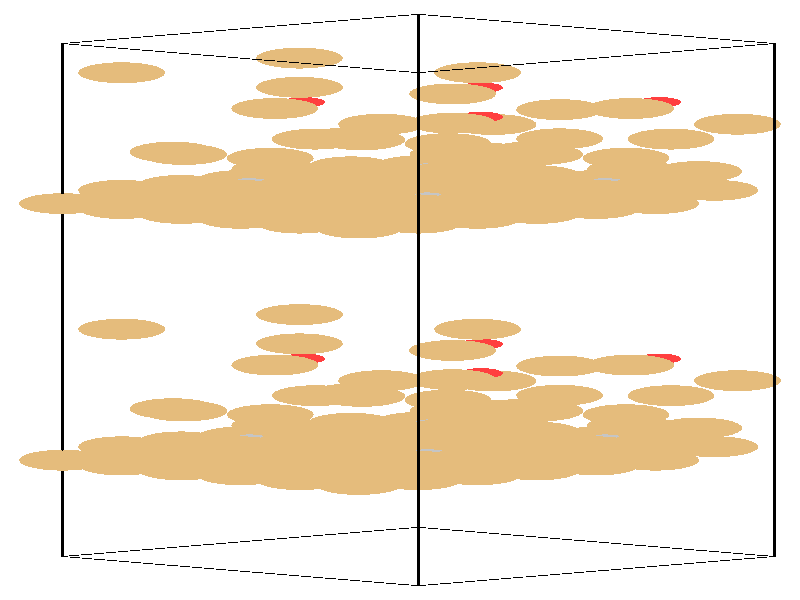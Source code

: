 #include "colors.inc"
#include "finish.inc"

global_settings {assumed_gamma 1 max_trace_level 6}
background {color White}
camera {orthographic
  right -24.35*x up 76.08*y
  direction 1.00*z
  location <0,0,50.00> look_at <0,0,0>}
light_source {<  2.00,   3.00,  40.00> color White
  area_light <0.70, 0, 0>, <0, 0.70, 0>, 3, 3
  adaptive 1 jitter}

#declare simple = finish {phong 0.7}
#declare pale = finish {ambient .5 diffuse .85 roughness .001 specular 0.200 }
#declare intermediate = finish {ambient 0.3 diffuse 0.6 specular 0.10 roughness 0.04 }
#declare vmd = finish {ambient .0 diffuse .65 phong 0.1 phong_size 40. specular 0.500 }
#declare jmol = finish {ambient .2 diffuse .6 specular 1 roughness .001 metallic}
#declare ase2 = finish {ambient 0.05 brilliance 3 diffuse 0.6 metallic specular 0.70 roughness 0.04 reflection 0.15}
#declare ase3 = finish {ambient .15 brilliance 2 diffuse .6 metallic specular 1. roughness .001 reflection .0}
#declare glass = finish {ambient .05 diffuse .3 specular 1. roughness .001}
#declare glass2 = finish {ambient .0 diffuse .3 specular 1. reflection .25 roughness .001}
#declare Rcell = 0.050;
#declare Rbond = 0.100;

#macro atom(LOC, R, COL, TRANS, FIN)
  sphere{LOC, R texture{pigment{color COL transmit TRANS} finish{FIN}}}
#end
#macro constrain(LOC, R, COL, TRANS FIN)
union{torus{R, Rcell rotate 45*z texture{pigment{color COL transmit TRANS} finish{FIN}}}
      torus{R, Rcell rotate -45*z texture{pigment{color COL transmit TRANS} finish{FIN}}}
      translate LOC}
#end

cylinder {<-10.27, -32.52, -33.83>, <  0.56, -36.23, -23.65>, Rcell pigment {Black}}
cylinder {<  0.56, -28.82, -44.00>, < 11.39, -32.52, -33.83>, Rcell pigment {Black}}
cylinder {<  0.56,  36.23, -20.33>, < 11.39,  32.52, -10.15>, Rcell pigment {Black}}
cylinder {<-10.27,  32.52, -10.15>, <  0.56,  28.82,   0.03>, Rcell pigment {Black}}
cylinder {<-10.27, -32.52, -33.83>, <  0.56, -28.82, -44.00>, Rcell pigment {Black}}
cylinder {<  0.56, -36.23, -23.65>, < 11.39, -32.52, -33.83>, Rcell pigment {Black}}
cylinder {<  0.56,  28.82,   0.03>, < 11.39,  32.52, -10.15>, Rcell pigment {Black}}
cylinder {<-10.27,  32.52, -10.15>, <  0.56,  36.23, -20.33>, Rcell pigment {Black}}
cylinder {<-10.27, -32.52, -33.83>, <-10.27,  32.52, -10.15>, Rcell pigment {Black}}
cylinder {<  0.56, -36.23, -23.65>, <  0.56,  28.82,   0.03>, Rcell pigment {Black}}
cylinder {< 11.39, -32.52, -33.83>, < 11.39,  32.52, -10.15>, Rcell pigment {Black}}
cylinder {<  0.56, -28.82, -44.00>, <  0.56,  36.23, -20.33>, Rcell pigment {Black}}
atom(<-10.27, -20.31, -29.38>, 1.32, rgb <0.78, 0.50, 0.20>, 0.0, ase3) // #0 
atom(< -8.47, -20.92, -27.68>, 1.32, rgb <0.78, 0.50, 0.20>, 0.0, ase3) // #1 
atom(< -6.66, -21.54, -25.99>, 1.32, rgb <0.78, 0.50, 0.20>, 0.0, ase3) // #2 
atom(< -8.47, -19.69, -31.08>, 1.32, rgb <0.78, 0.50, 0.20>, 0.0, ase3) // #3 
atom(< -6.66, -20.31, -29.38>, 1.32, rgb <0.78, 0.50, 0.20>, 0.0, ase3) // #4 
atom(< -4.86, -20.92, -27.68>, 1.32, rgb <0.78, 0.50, 0.20>, 0.0, ase3) // #5 
atom(< -6.66, -19.07, -32.77>, 1.32, rgb <0.78, 0.50, 0.20>, 0.0, ase3) // #6 
atom(< -4.86, -19.69, -31.08>, 1.32, rgb <0.78, 0.50, 0.20>, 0.0, ase3) // #7 
atom(< -3.05, -20.31, -29.38>, 1.32, rgb <0.78, 0.50, 0.20>, 0.0, ase3) // #8 
atom(< -8.47, -18.61, -28.76>, 1.32, rgb <0.78, 0.50, 0.20>, 0.0, ase3) // #9 
atom(< -6.66, -19.23, -27.07>, 1.32, rgb <0.78, 0.50, 0.20>, 0.0, ase3) // #10 
atom(< -4.86, -19.85, -25.37>, 1.32, rgb <0.78, 0.50, 0.20>, 0.0, ase3) // #11 
atom(< -6.66, -17.99, -30.46>, 1.32, rgb <0.78, 0.50, 0.20>, 0.0, ase3) // #12 
atom(< -4.86, -18.61, -28.76>, 1.32, rgb <0.78, 0.50, 0.20>, 0.0, ase3) // #13 
atom(< -3.05, -19.23, -27.07>, 1.32, rgb <0.78, 0.50, 0.20>, 0.0, ase3) // #14 
atom(< -4.86, -17.38, -32.15>, 1.32, rgb <0.78, 0.50, 0.20>, 0.0, ase3) // #15 
atom(< -3.05, -17.99, -30.46>, 1.32, rgb <0.78, 0.50, 0.20>, 0.0, ase3) // #16 
atom(< -1.25, -18.61, -28.76>, 1.32, rgb <0.78, 0.50, 0.20>, 0.0, ase3) // #17 
atom(<  7.02,  -8.25, -21.09>, 1.32, rgb <0.78, 0.50, 0.20>, 0.0, ase3) // #18 
atom(< -1.16, -12.22, -35.86>, 1.32, rgb <0.78, 0.50, 0.20>, 0.0, ase3) // #19 
atom(<  3.68, -14.38, -33.70>, 1.32, rgb <0.78, 0.50, 0.20>, 0.0, ase3) // #20 
atom(< 10.27, -10.23, -26.55>, 1.32, rgb <0.78, 0.50, 0.20>, 0.0, ase3) // #21 
atom(< -6.91, -13.78, -27.34>, 1.32, rgb <0.78, 0.50, 0.20>, 0.0, ase3) // #22 
atom(< -3.81, -15.92, -25.32>, 1.32, rgb <0.78, 0.50, 0.20>, 0.0, ase3) // #23 
atom(< -3.06,  -1.85, -27.45>, 1.32, rgb <0.78, 0.50, 0.20>, 0.0, ase3) // #24 
atom(< -3.95, -14.54, -28.51>, 1.32, rgb <0.78, 0.50, 0.20>, 0.0, ase3) // #25 
atom(< -2.58, -12.13, -23.12>, 1.32, rgb <0.78, 0.50, 0.20>, 0.0, ase3) // #26 
atom(< -2.94,  -7.45, -24.93>, 0.66, rgb <1.00, 0.05, 0.05>, 0.0, ase3) // #27 
atom(<  1.08, -15.86, -36.02>, 0.76, rgb <0.56, 0.56, 0.56>, 0.0, ase3) // #28 
atom(<-10.27,  12.22, -17.54>, 1.32, rgb <0.78, 0.50, 0.20>, 0.0, ase3) // #29 
atom(< -8.47,  11.60, -15.85>, 1.32, rgb <0.78, 0.50, 0.20>, 0.0, ase3) // #30 
atom(< -6.66,  10.98, -14.15>, 1.32, rgb <0.78, 0.50, 0.20>, 0.0, ase3) // #31 
atom(< -8.47,  12.83, -19.24>, 1.32, rgb <0.78, 0.50, 0.20>, 0.0, ase3) // #32 
atom(< -6.66,  12.22, -17.54>, 1.32, rgb <0.78, 0.50, 0.20>, 0.0, ase3) // #33 
atom(< -4.86,  11.60, -15.85>, 1.32, rgb <0.78, 0.50, 0.20>, 0.0, ase3) // #34 
atom(< -6.66,  13.45, -20.93>, 1.32, rgb <0.78, 0.50, 0.20>, 0.0, ase3) // #35 
atom(< -4.86,  12.83, -19.24>, 1.32, rgb <0.78, 0.50, 0.20>, 0.0, ase3) // #36 
atom(< -3.05,  12.22, -17.54>, 1.32, rgb <0.78, 0.50, 0.20>, 0.0, ase3) // #37 
atom(< -8.47,  13.91, -16.92>, 1.32, rgb <0.78, 0.50, 0.20>, 0.0, ase3) // #38 
atom(< -6.66,  13.29, -15.23>, 1.32, rgb <0.78, 0.50, 0.20>, 0.0, ase3) // #39 
atom(< -4.86,  12.68, -13.53>, 1.32, rgb <0.78, 0.50, 0.20>, 0.0, ase3) // #40 
atom(< -6.66,  14.53, -18.62>, 1.32, rgb <0.78, 0.50, 0.20>, 0.0, ase3) // #41 
atom(< -4.86,  13.91, -16.92>, 1.32, rgb <0.78, 0.50, 0.20>, 0.0, ase3) // #42 
atom(< -3.05,  13.29, -15.23>, 1.32, rgb <0.78, 0.50, 0.20>, 0.0, ase3) // #43 
atom(< -4.86,  15.15, -20.32>, 1.32, rgb <0.78, 0.50, 0.20>, 0.0, ase3) // #44 
atom(< -3.05,  14.53, -18.62>, 1.32, rgb <0.78, 0.50, 0.20>, 0.0, ase3) // #45 
atom(< -1.25,  13.91, -16.92>, 1.32, rgb <0.78, 0.50, 0.20>, 0.0, ase3) // #46 
atom(<  7.02,  24.28,  -9.25>, 1.32, rgb <0.78, 0.50, 0.20>, 0.0, ase3) // #47 
atom(< -1.16,  20.31, -24.02>, 1.32, rgb <0.78, 0.50, 0.20>, 0.0, ase3) // #48 
atom(<  3.68,  18.14, -21.86>, 1.32, rgb <0.78, 0.50, 0.20>, 0.0, ase3) // #49 
atom(< 10.27,  22.29, -14.71>, 1.32, rgb <0.78, 0.50, 0.20>, 0.0, ase3) // #50 
atom(< -6.91,  18.75, -15.51>, 1.32, rgb <0.78, 0.50, 0.20>, 0.0, ase3) // #51 
atom(< -3.81,  16.60, -13.48>, 1.32, rgb <0.78, 0.50, 0.20>, 0.0, ase3) // #52 
atom(< -3.06,  30.67, -15.61>, 1.32, rgb <0.78, 0.50, 0.20>, 0.0, ase3) // #53 
atom(< -3.95,  17.98, -16.68>, 1.32, rgb <0.78, 0.50, 0.20>, 0.0, ase3) // #54 
atom(< -2.58,  20.40, -11.29>, 1.32, rgb <0.78, 0.50, 0.20>, 0.0, ase3) // #55 
atom(< -2.94,  25.07, -13.09>, 0.66, rgb <1.00, 0.05, 0.05>, 0.0, ase3) // #56 
atom(<  1.08,  16.66, -24.18>, 0.76, rgb <0.56, 0.56, 0.56>, 0.0, ase3) // #57 
atom(< -4.86, -18.45, -34.47>, 1.32, rgb <0.78, 0.50, 0.20>, 0.0, ase3) // #58 
atom(< -3.05, -19.07, -32.77>, 1.32, rgb <0.78, 0.50, 0.20>, 0.0, ase3) // #59 
atom(< -1.25, -19.69, -31.08>, 1.32, rgb <0.78, 0.50, 0.20>, 0.0, ase3) // #60 
atom(< -3.05, -17.84, -36.16>, 1.32, rgb <0.78, 0.50, 0.20>, 0.0, ase3) // #61 
atom(< -1.25, -18.45, -34.47>, 1.32, rgb <0.78, 0.50, 0.20>, 0.0, ase3) // #62 
atom(<  0.56, -19.07, -32.77>, 1.32, rgb <0.78, 0.50, 0.20>, 0.0, ase3) // #63 
atom(< -1.25, -17.22, -37.86>, 1.32, rgb <0.78, 0.50, 0.20>, 0.0, ase3) // #64 
atom(<  0.56, -17.84, -36.16>, 1.32, rgb <0.78, 0.50, 0.20>, 0.0, ase3) // #65 
atom(<  2.36, -18.45, -34.47>, 1.32, rgb <0.78, 0.50, 0.20>, 0.0, ase3) // #66 
atom(< -3.05, -16.76, -33.85>, 1.32, rgb <0.78, 0.50, 0.20>, 0.0, ase3) // #67 
atom(< -1.25, -17.38, -32.15>, 1.32, rgb <0.78, 0.50, 0.20>, 0.0, ase3) // #68 
atom(<  0.56, -17.99, -30.46>, 1.32, rgb <0.78, 0.50, 0.20>, 0.0, ase3) // #69 
atom(< -1.25, -16.14, -35.55>, 1.32, rgb <0.78, 0.50, 0.20>, 0.0, ase3) // #70 
atom(<  0.56, -16.76, -33.85>, 1.32, rgb <0.78, 0.50, 0.20>, 0.0, ase3) // #71 
atom(<  2.36, -17.38, -32.15>, 1.32, rgb <0.78, 0.50, 0.20>, 0.0, ase3) // #72 
atom(<  0.56, -15.52, -37.24>, 1.32, rgb <0.78, 0.50, 0.20>, 0.0, ase3) // #73 
atom(<  2.36, -16.14, -35.55>, 1.32, rgb <0.78, 0.50, 0.20>, 0.0, ase3) // #74 
atom(<  4.17, -16.76, -33.85>, 1.32, rgb <0.78, 0.50, 0.20>, 0.0, ase3) // #75 
atom(<  1.60, -10.10, -16.00>, 1.32, rgb <0.78, 0.50, 0.20>, 0.0, ase3) // #76 
atom(< -6.58, -14.07, -30.77>, 1.32, rgb <0.78, 0.50, 0.20>, 0.0, ase3) // #77 
atom(< -1.74, -16.23, -28.61>, 1.32, rgb <0.78, 0.50, 0.20>, 0.0, ase3) // #78 
atom(<  4.86, -12.08, -21.46>, 1.32, rgb <0.78, 0.50, 0.20>, 0.0, ase3) // #79 
atom(< -1.49, -11.93, -32.43>, 1.32, rgb <0.78, 0.50, 0.20>, 0.0, ase3) // #80 
atom(<  1.61, -14.07, -30.41>, 1.32, rgb <0.78, 0.50, 0.20>, 0.0, ase3) // #81 
atom(< -8.47,  -3.70, -22.36>, 1.32, rgb <0.78, 0.50, 0.20>, 0.0, ase3) // #82 
atom(<  1.46, -12.69, -33.60>, 1.32, rgb <0.78, 0.50, 0.20>, 0.0, ase3) // #83 
atom(<  2.83, -10.27, -28.21>, 1.32, rgb <0.78, 0.50, 0.20>, 0.0, ase3) // #84 
atom(<  2.47,  -5.60, -30.02>, 0.66, rgb <1.00, 0.05, 0.05>, 0.0, ase3) // #85 
atom(< -4.33, -17.72, -30.93>, 0.76, rgb <0.56, 0.56, 0.56>, 0.0, ase3) // #86 
atom(< -4.86,  14.07, -22.63>, 1.32, rgb <0.78, 0.50, 0.20>, 0.0, ase3) // #87 
atom(< -3.05,  13.45, -20.93>, 1.32, rgb <0.78, 0.50, 0.20>, 0.0, ase3) // #88 
atom(< -1.25,  12.83, -19.24>, 1.32, rgb <0.78, 0.50, 0.20>, 0.0, ase3) // #89 
atom(< -3.05,  14.69, -24.33>, 1.32, rgb <0.78, 0.50, 0.20>, 0.0, ase3) // #90 
atom(< -1.25,  14.07, -22.63>, 1.32, rgb <0.78, 0.50, 0.20>, 0.0, ase3) // #91 
atom(<  0.56,  13.45, -20.93>, 1.32, rgb <0.78, 0.50, 0.20>, 0.0, ase3) // #92 
atom(< -1.25,  15.30, -26.02>, 1.32, rgb <0.78, 0.50, 0.20>, 0.0, ase3) // #93 
atom(<  0.56,  14.69, -24.33>, 1.32, rgb <0.78, 0.50, 0.20>, 0.0, ase3) // #94 
atom(<  2.36,  14.07, -22.63>, 1.32, rgb <0.78, 0.50, 0.20>, 0.0, ase3) // #95 
atom(< -3.05,  15.76, -22.01>, 1.32, rgb <0.78, 0.50, 0.20>, 0.0, ase3) // #96 
atom(< -1.25,  15.15, -20.32>, 1.32, rgb <0.78, 0.50, 0.20>, 0.0, ase3) // #97 
atom(<  0.56,  14.53, -18.62>, 1.32, rgb <0.78, 0.50, 0.20>, 0.0, ase3) // #98 
atom(< -1.25,  16.38, -23.71>, 1.32, rgb <0.78, 0.50, 0.20>, 0.0, ase3) // #99 
atom(<  0.56,  15.76, -22.01>, 1.32, rgb <0.78, 0.50, 0.20>, 0.0, ase3) // #100 
atom(<  2.36,  15.15, -20.32>, 1.32, rgb <0.78, 0.50, 0.20>, 0.0, ase3) // #101 
atom(<  0.56,  17.00, -25.41>, 1.32, rgb <0.78, 0.50, 0.20>, 0.0, ase3) // #102 
atom(<  2.36,  16.38, -23.71>, 1.32, rgb <0.78, 0.50, 0.20>, 0.0, ase3) // #103 
atom(<  4.17,  15.76, -22.01>, 1.32, rgb <0.78, 0.50, 0.20>, 0.0, ase3) // #104 
atom(<  1.60,  22.42,  -4.17>, 1.32, rgb <0.78, 0.50, 0.20>, 0.0, ase3) // #105 
atom(< -6.58,  18.45, -18.93>, 1.32, rgb <0.78, 0.50, 0.20>, 0.0, ase3) // #106 
atom(< -1.74,  16.29, -16.77>, 1.32, rgb <0.78, 0.50, 0.20>, 0.0, ase3) // #107 
atom(<  4.86,  20.44,  -9.62>, 1.32, rgb <0.78, 0.50, 0.20>, 0.0, ase3) // #108 
atom(< -1.49,  20.60, -20.60>, 1.32, rgb <0.78, 0.50, 0.20>, 0.0, ase3) // #109 
atom(<  1.61,  18.45, -18.57>, 1.32, rgb <0.78, 0.50, 0.20>, 0.0, ase3) // #110 
atom(< -8.47,  28.82, -10.52>, 1.32, rgb <0.78, 0.50, 0.20>, 0.0, ase3) // #111 
atom(<  1.46,  19.83, -21.77>, 1.32, rgb <0.78, 0.50, 0.20>, 0.0, ase3) // #112 
atom(<  2.83,  22.25, -16.37>, 1.32, rgb <0.78, 0.50, 0.20>, 0.0, ase3) // #113 
atom(<  2.47,  26.93, -18.18>, 0.66, rgb <1.00, 0.05, 0.05>, 0.0, ase3) // #114 
atom(< -4.33,  14.81, -19.10>, 0.76, rgb <0.56, 0.56, 0.56>, 0.0, ase3) // #115 
atom(< -4.86, -22.16, -24.29>, 1.32, rgb <0.78, 0.50, 0.20>, 0.0, ase3) // #116 
atom(< -3.05, -22.78, -22.59>, 1.32, rgb <0.78, 0.50, 0.20>, 0.0, ase3) // #117 
atom(< -1.25, -23.39, -20.90>, 1.32, rgb <0.78, 0.50, 0.20>, 0.0, ase3) // #118 
atom(< -3.05, -21.54, -25.99>, 1.32, rgb <0.78, 0.50, 0.20>, 0.0, ase3) // #119 
atom(< -1.25, -22.16, -24.29>, 1.32, rgb <0.78, 0.50, 0.20>, 0.0, ase3) // #120 
atom(<  0.56, -22.78, -22.59>, 1.32, rgb <0.78, 0.50, 0.20>, 0.0, ase3) // #121 
atom(< -1.25, -20.92, -27.68>, 1.32, rgb <0.78, 0.50, 0.20>, 0.0, ase3) // #122 
atom(<  0.56, -21.54, -25.99>, 1.32, rgb <0.78, 0.50, 0.20>, 0.0, ase3) // #123 
atom(<  2.36, -22.16, -24.29>, 1.32, rgb <0.78, 0.50, 0.20>, 0.0, ase3) // #124 
atom(< -3.05, -20.46, -23.67>, 1.32, rgb <0.78, 0.50, 0.20>, 0.0, ase3) // #125 
atom(< -1.25, -21.08, -21.98>, 1.32, rgb <0.78, 0.50, 0.20>, 0.0, ase3) // #126 
atom(<  0.56, -21.70, -20.28>, 1.32, rgb <0.78, 0.50, 0.20>, 0.0, ase3) // #127 
atom(< -1.25, -19.85, -25.37>, 1.32, rgb <0.78, 0.50, 0.20>, 0.0, ase3) // #128 
atom(<  0.56, -20.46, -23.67>, 1.32, rgb <0.78, 0.50, 0.20>, 0.0, ase3) // #129 
atom(<  2.36, -21.08, -21.98>, 1.32, rgb <0.78, 0.50, 0.20>, 0.0, ase3) // #130 
atom(<  0.56, -19.23, -27.07>, 1.32, rgb <0.78, 0.50, 0.20>, 0.0, ase3) // #131 
atom(<  2.36, -19.85, -25.37>, 1.32, rgb <0.78, 0.50, 0.20>, 0.0, ase3) // #132 
atom(<  4.17, -20.46, -23.67>, 1.32, rgb <0.78, 0.50, 0.20>, 0.0, ase3) // #133 
atom(<  1.60,  -6.40, -26.18>, 1.32, rgb <0.78, 0.50, 0.20>, 0.0, ase3) // #134 
atom(<  4.25, -14.07, -30.77>, 1.32, rgb <0.78, 0.50, 0.20>, 0.0, ase3) // #135 
atom(<  9.09, -16.23, -28.61>, 1.32, rgb <0.78, 0.50, 0.20>, 0.0, ase3) // #136 
atom(<  4.86,  -8.38, -31.64>, 1.32, rgb <0.78, 0.50, 0.20>, 0.0, ase3) // #137 
atom(< -1.49, -15.63, -22.26>, 1.32, rgb <0.78, 0.50, 0.20>, 0.0, ase3) // #138 
atom(<  1.61, -17.77, -20.23>, 1.32, rgb <0.78, 0.50, 0.20>, 0.0, ase3) // #139 
atom(<  2.36,  -3.70, -22.36>, 1.32, rgb <0.78, 0.50, 0.20>, 0.0, ase3) // #140 
atom(<  1.46, -16.40, -23.43>, 1.32, rgb <0.78, 0.50, 0.20>, 0.0, ase3) // #141 
atom(<  2.83, -13.98, -18.03>, 1.32, rgb <0.78, 0.50, 0.20>, 0.0, ase3) // #142 
atom(<  2.47,  -9.30, -19.84>, 0.66, rgb <1.00, 0.05, 0.05>, 0.0, ase3) // #143 
atom(<  6.50, -17.72, -30.93>, 0.76, rgb <0.56, 0.56, 0.56>, 0.0, ase3) // #144 
atom(< -4.86,  10.36, -12.45>, 1.32, rgb <0.78, 0.50, 0.20>, 0.0, ase3) // #145 
atom(< -3.05,   9.75, -10.76>, 1.32, rgb <0.78, 0.50, 0.20>, 0.0, ase3) // #146 
atom(< -1.25,   9.13,  -9.06>, 1.32, rgb <0.78, 0.50, 0.20>, 0.0, ase3) // #147 
atom(< -3.05,  10.98, -14.15>, 1.32, rgb <0.78, 0.50, 0.20>, 0.0, ase3) // #148 
atom(< -1.25,  10.36, -12.45>, 1.32, rgb <0.78, 0.50, 0.20>, 0.0, ase3) // #149 
atom(<  0.56,   9.75, -10.76>, 1.32, rgb <0.78, 0.50, 0.20>, 0.0, ase3) // #150 
atom(< -1.25,  11.60, -15.85>, 1.32, rgb <0.78, 0.50, 0.20>, 0.0, ase3) // #151 
atom(<  0.56,  10.98, -14.15>, 1.32, rgb <0.78, 0.50, 0.20>, 0.0, ase3) // #152 
atom(<  2.36,  10.36, -12.45>, 1.32, rgb <0.78, 0.50, 0.20>, 0.0, ase3) // #153 
atom(< -3.05,  12.06, -11.84>, 1.32, rgb <0.78, 0.50, 0.20>, 0.0, ase3) // #154 
atom(< -1.25,  11.44, -10.14>, 1.32, rgb <0.78, 0.50, 0.20>, 0.0, ase3) // #155 
atom(<  0.56,  10.83,  -8.44>, 1.32, rgb <0.78, 0.50, 0.20>, 0.0, ase3) // #156 
atom(< -1.25,  12.68, -13.53>, 1.32, rgb <0.78, 0.50, 0.20>, 0.0, ase3) // #157 
atom(<  0.56,  12.06, -11.84>, 1.32, rgb <0.78, 0.50, 0.20>, 0.0, ase3) // #158 
atom(<  2.36,  11.44, -10.14>, 1.32, rgb <0.78, 0.50, 0.20>, 0.0, ase3) // #159 
atom(<  0.56,  13.29, -15.23>, 1.32, rgb <0.78, 0.50, 0.20>, 0.0, ase3) // #160 
atom(<  2.36,  12.68, -13.53>, 1.32, rgb <0.78, 0.50, 0.20>, 0.0, ase3) // #161 
atom(<  4.17,  12.06, -11.84>, 1.32, rgb <0.78, 0.50, 0.20>, 0.0, ase3) // #162 
atom(<  1.60,  26.13, -14.34>, 1.32, rgb <0.78, 0.50, 0.20>, 0.0, ase3) // #163 
atom(<  4.25,  18.45, -18.93>, 1.32, rgb <0.78, 0.50, 0.20>, 0.0, ase3) // #164 
atom(<  9.09,  16.29, -16.77>, 1.32, rgb <0.78, 0.50, 0.20>, 0.0, ase3) // #165 
atom(<  4.86,  24.14, -19.80>, 1.32, rgb <0.78, 0.50, 0.20>, 0.0, ase3) // #166 
atom(< -1.49,  16.89, -10.42>, 1.32, rgb <0.78, 0.50, 0.20>, 0.0, ase3) // #167 
atom(<  1.61,  14.75,  -8.39>, 1.32, rgb <0.78, 0.50, 0.20>, 0.0, ase3) // #168 
atom(<  2.36,  28.82, -10.52>, 1.32, rgb <0.78, 0.50, 0.20>, 0.0, ase3) // #169 
atom(<  1.46,  16.13, -11.59>, 1.32, rgb <0.78, 0.50, 0.20>, 0.0, ase3) // #170 
atom(<  2.83,  18.55,  -6.20>, 1.32, rgb <0.78, 0.50, 0.20>, 0.0, ase3) // #171 
atom(<  2.47,  23.22,  -8.00>, 0.66, rgb <1.00, 0.05, 0.05>, 0.0, ase3) // #172 
atom(<  6.50,  14.81, -19.10>, 0.76, rgb <0.56, 0.56, 0.56>, 0.0, ase3) // #173 
atom(<  0.56, -20.31, -29.38>, 1.32, rgb <0.78, 0.50, 0.20>, 0.0, ase3) // #174 
atom(<  2.36, -20.92, -27.68>, 1.32, rgb <0.78, 0.50, 0.20>, 0.0, ase3) // #175 
atom(<  4.17, -21.54, -25.99>, 1.32, rgb <0.78, 0.50, 0.20>, 0.0, ase3) // #176 
atom(<  2.36, -19.69, -31.08>, 1.32, rgb <0.78, 0.50, 0.20>, 0.0, ase3) // #177 
atom(<  4.17, -20.31, -29.38>, 1.32, rgb <0.78, 0.50, 0.20>, 0.0, ase3) // #178 
atom(<  5.97, -20.92, -27.68>, 1.32, rgb <0.78, 0.50, 0.20>, 0.0, ase3) // #179 
atom(<  4.17, -19.07, -32.77>, 1.32, rgb <0.78, 0.50, 0.20>, 0.0, ase3) // #180 
atom(<  5.97, -19.69, -31.08>, 1.32, rgb <0.78, 0.50, 0.20>, 0.0, ase3) // #181 
atom(<  7.78, -20.31, -29.38>, 1.32, rgb <0.78, 0.50, 0.20>, 0.0, ase3) // #182 
atom(<  2.36, -18.61, -28.76>, 1.32, rgb <0.78, 0.50, 0.20>, 0.0, ase3) // #183 
atom(<  4.17, -19.23, -27.07>, 1.32, rgb <0.78, 0.50, 0.20>, 0.0, ase3) // #184 
atom(<  5.97, -19.85, -25.37>, 1.32, rgb <0.78, 0.50, 0.20>, 0.0, ase3) // #185 
atom(<  4.17, -17.99, -30.46>, 1.32, rgb <0.78, 0.50, 0.20>, 0.0, ase3) // #186 
atom(<  5.97, -18.61, -28.76>, 1.32, rgb <0.78, 0.50, 0.20>, 0.0, ase3) // #187 
atom(<  7.78, -19.23, -27.07>, 1.32, rgb <0.78, 0.50, 0.20>, 0.0, ase3) // #188 
atom(<  5.97, -17.38, -32.15>, 1.32, rgb <0.78, 0.50, 0.20>, 0.0, ase3) // #189 
atom(<  7.78, -17.99, -30.46>, 1.32, rgb <0.78, 0.50, 0.20>, 0.0, ase3) // #190 
atom(<  9.58, -18.61, -28.76>, 1.32, rgb <0.78, 0.50, 0.20>, 0.0, ase3) // #191 
atom(< -3.81,  -8.25, -21.09>, 1.32, rgb <0.78, 0.50, 0.20>, 0.0, ase3) // #192 
atom(< -1.16, -15.92, -25.68>, 1.32, rgb <0.78, 0.50, 0.20>, 0.0, ase3) // #193 
atom(<  3.68, -18.08, -23.52>, 1.32, rgb <0.78, 0.50, 0.20>, 0.0, ase3) // #194 
atom(< -0.56, -10.23, -26.55>, 1.32, rgb <0.78, 0.50, 0.20>, 0.0, ase3) // #195 
atom(<  3.92, -13.78, -27.34>, 1.32, rgb <0.78, 0.50, 0.20>, 0.0, ase3) // #196 
atom(<  7.02, -15.92, -25.32>, 1.32, rgb <0.78, 0.50, 0.20>, 0.0, ase3) // #197 
atom(< -3.06,  -5.56, -17.27>, 1.32, rgb <0.78, 0.50, 0.20>, 0.0, ase3) // #198 
atom(<  6.88, -14.54, -28.51>, 1.32, rgb <0.78, 0.50, 0.20>, 0.0, ase3) // #199 
atom(<  8.25, -12.13, -23.12>, 1.32, rgb <0.78, 0.50, 0.20>, 0.0, ase3) // #200 
atom(<  7.89,  -7.45, -24.93>, 0.66, rgb <1.00, 0.05, 0.05>, 0.0, ase3) // #201 
atom(<  1.08, -19.57, -25.84>, 0.76, rgb <0.56, 0.56, 0.56>, 0.0, ase3) // #202 
atom(<  0.56,  12.22, -17.54>, 1.32, rgb <0.78, 0.50, 0.20>, 0.0, ase3) // #203 
atom(<  2.36,  11.60, -15.85>, 1.32, rgb <0.78, 0.50, 0.20>, 0.0, ase3) // #204 
atom(<  4.17,  10.98, -14.15>, 1.32, rgb <0.78, 0.50, 0.20>, 0.0, ase3) // #205 
atom(<  2.36,  12.83, -19.24>, 1.32, rgb <0.78, 0.50, 0.20>, 0.0, ase3) // #206 
atom(<  4.17,  12.22, -17.54>, 1.32, rgb <0.78, 0.50, 0.20>, 0.0, ase3) // #207 
atom(<  5.97,  11.60, -15.85>, 1.32, rgb <0.78, 0.50, 0.20>, 0.0, ase3) // #208 
atom(<  4.17,  13.45, -20.93>, 1.32, rgb <0.78, 0.50, 0.20>, 0.0, ase3) // #209 
atom(<  5.97,  12.83, -19.24>, 1.32, rgb <0.78, 0.50, 0.20>, 0.0, ase3) // #210 
atom(<  7.78,  12.22, -17.54>, 1.32, rgb <0.78, 0.50, 0.20>, 0.0, ase3) // #211 
atom(<  2.36,  13.91, -16.92>, 1.32, rgb <0.78, 0.50, 0.20>, 0.0, ase3) // #212 
atom(<  4.17,  13.29, -15.23>, 1.32, rgb <0.78, 0.50, 0.20>, 0.0, ase3) // #213 
atom(<  5.97,  12.68, -13.53>, 1.32, rgb <0.78, 0.50, 0.20>, 0.0, ase3) // #214 
atom(<  4.17,  14.53, -18.62>, 1.32, rgb <0.78, 0.50, 0.20>, 0.0, ase3) // #215 
atom(<  5.97,  13.91, -16.92>, 1.32, rgb <0.78, 0.50, 0.20>, 0.0, ase3) // #216 
atom(<  7.78,  13.29, -15.23>, 1.32, rgb <0.78, 0.50, 0.20>, 0.0, ase3) // #217 
atom(<  5.97,  15.15, -20.32>, 1.32, rgb <0.78, 0.50, 0.20>, 0.0, ase3) // #218 
atom(<  7.78,  14.53, -18.62>, 1.32, rgb <0.78, 0.50, 0.20>, 0.0, ase3) // #219 
atom(<  9.58,  13.91, -16.92>, 1.32, rgb <0.78, 0.50, 0.20>, 0.0, ase3) // #220 
atom(< -3.81,  24.28,  -9.25>, 1.32, rgb <0.78, 0.50, 0.20>, 0.0, ase3) // #221 
atom(< -1.16,  16.60, -13.85>, 1.32, rgb <0.78, 0.50, 0.20>, 0.0, ase3) // #222 
atom(<  3.68,  14.44, -11.68>, 1.32, rgb <0.78, 0.50, 0.20>, 0.0, ase3) // #223 
atom(< -0.56,  22.29, -14.71>, 1.32, rgb <0.78, 0.50, 0.20>, 0.0, ase3) // #224 
atom(<  3.92,  18.75, -15.51>, 1.32, rgb <0.78, 0.50, 0.20>, 0.0, ase3) // #225 
atom(<  7.02,  16.60, -13.48>, 1.32, rgb <0.78, 0.50, 0.20>, 0.0, ase3) // #226 
atom(< -3.06,  26.97,  -5.43>, 1.32, rgb <0.78, 0.50, 0.20>, 0.0, ase3) // #227 
atom(<  6.88,  17.98, -16.68>, 1.32, rgb <0.78, 0.50, 0.20>, 0.0, ase3) // #228 
atom(<  8.25,  20.40, -11.29>, 1.32, rgb <0.78, 0.50, 0.20>, 0.0, ase3) // #229 
atom(<  7.89,  25.07, -13.09>, 0.66, rgb <1.00, 0.05, 0.05>, 0.0, ase3) // #230 
atom(<  1.08,  12.95, -14.01>, 0.76, rgb <0.56, 0.56, 0.56>, 0.0, ase3) // #231 
